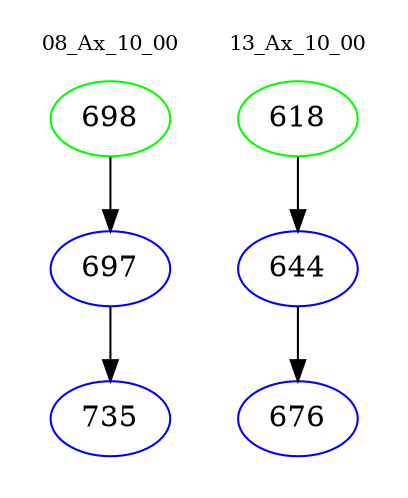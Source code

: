 digraph{
subgraph cluster_0 {
color = white
label = "08_Ax_10_00";
fontsize=10;
T0_698 [label="698", color="green"]
T0_698 -> T0_697 [color="black"]
T0_697 [label="697", color="blue"]
T0_697 -> T0_735 [color="black"]
T0_735 [label="735", color="blue"]
}
subgraph cluster_1 {
color = white
label = "13_Ax_10_00";
fontsize=10;
T1_618 [label="618", color="green"]
T1_618 -> T1_644 [color="black"]
T1_644 [label="644", color="blue"]
T1_644 -> T1_676 [color="black"]
T1_676 [label="676", color="blue"]
}
}
